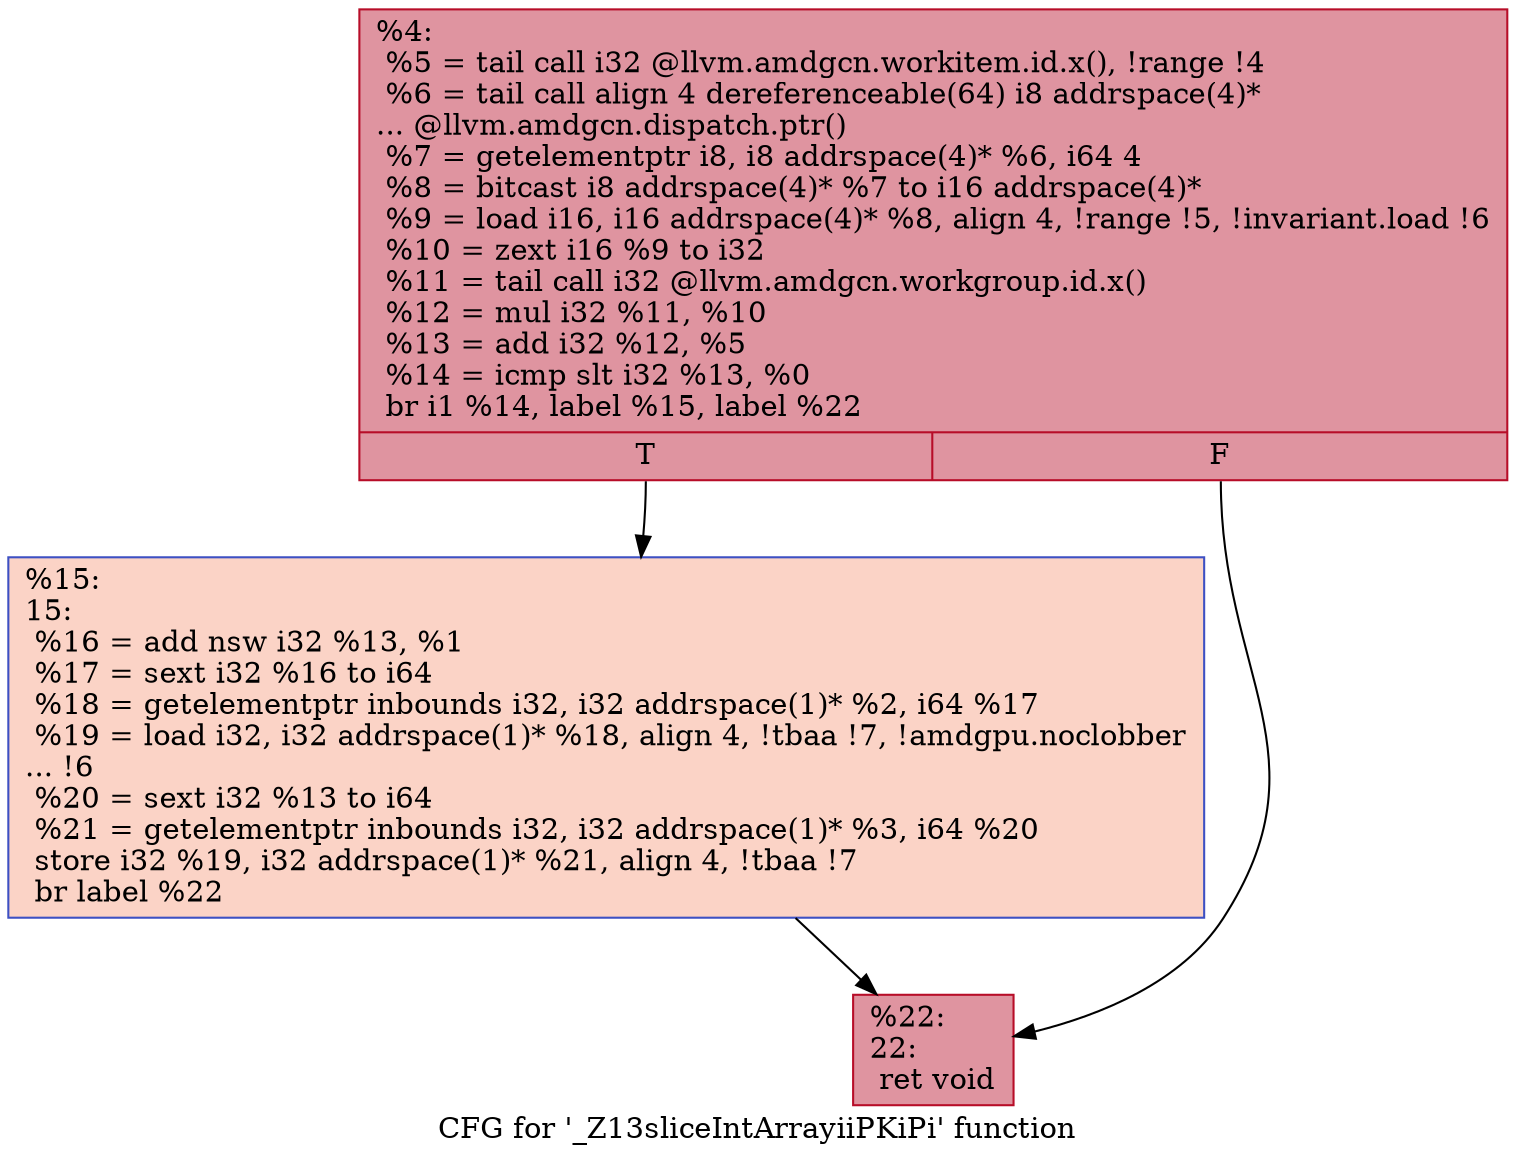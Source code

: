 digraph "CFG for '_Z13sliceIntArrayiiPKiPi' function" {
	label="CFG for '_Z13sliceIntArrayiiPKiPi' function";

	Node0x45ea050 [shape=record,color="#b70d28ff", style=filled, fillcolor="#b70d2870",label="{%4:\l  %5 = tail call i32 @llvm.amdgcn.workitem.id.x(), !range !4\l  %6 = tail call align 4 dereferenceable(64) i8 addrspace(4)*\l... @llvm.amdgcn.dispatch.ptr()\l  %7 = getelementptr i8, i8 addrspace(4)* %6, i64 4\l  %8 = bitcast i8 addrspace(4)* %7 to i16 addrspace(4)*\l  %9 = load i16, i16 addrspace(4)* %8, align 4, !range !5, !invariant.load !6\l  %10 = zext i16 %9 to i32\l  %11 = tail call i32 @llvm.amdgcn.workgroup.id.x()\l  %12 = mul i32 %11, %10\l  %13 = add i32 %12, %5\l  %14 = icmp slt i32 %13, %0\l  br i1 %14, label %15, label %22\l|{<s0>T|<s1>F}}"];
	Node0x45ea050:s0 -> Node0x45ebf20;
	Node0x45ea050:s1 -> Node0x45ebfb0;
	Node0x45ebf20 [shape=record,color="#3d50c3ff", style=filled, fillcolor="#f59c7d70",label="{%15:\l15:                                               \l  %16 = add nsw i32 %13, %1\l  %17 = sext i32 %16 to i64\l  %18 = getelementptr inbounds i32, i32 addrspace(1)* %2, i64 %17\l  %19 = load i32, i32 addrspace(1)* %18, align 4, !tbaa !7, !amdgpu.noclobber\l... !6\l  %20 = sext i32 %13 to i64\l  %21 = getelementptr inbounds i32, i32 addrspace(1)* %3, i64 %20\l  store i32 %19, i32 addrspace(1)* %21, align 4, !tbaa !7\l  br label %22\l}"];
	Node0x45ebf20 -> Node0x45ebfb0;
	Node0x45ebfb0 [shape=record,color="#b70d28ff", style=filled, fillcolor="#b70d2870",label="{%22:\l22:                                               \l  ret void\l}"];
}
